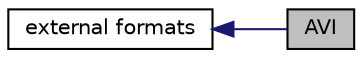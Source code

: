 digraph structs
{
  edge [fontname="Helvetica",fontsize="10",labelfontname="Helvetica",labelfontsize="10"];
  node [fontname="Helvetica",fontsize="10",shape=record];
  rankdir=LR;
  Node0 [label="AVI",height=0.2,width=0.4,color="black", fillcolor="grey75", style="filled" fontcolor="black"];
  Node1 [label="external formats",height=0.2,width=0.4,color="black", fillcolor="white", style="filled",URL="$d8/d15/group__externformats.html"];
  Node1->Node0 [shape=plaintext, color="midnightblue", dir="back", style="solid"];
}
